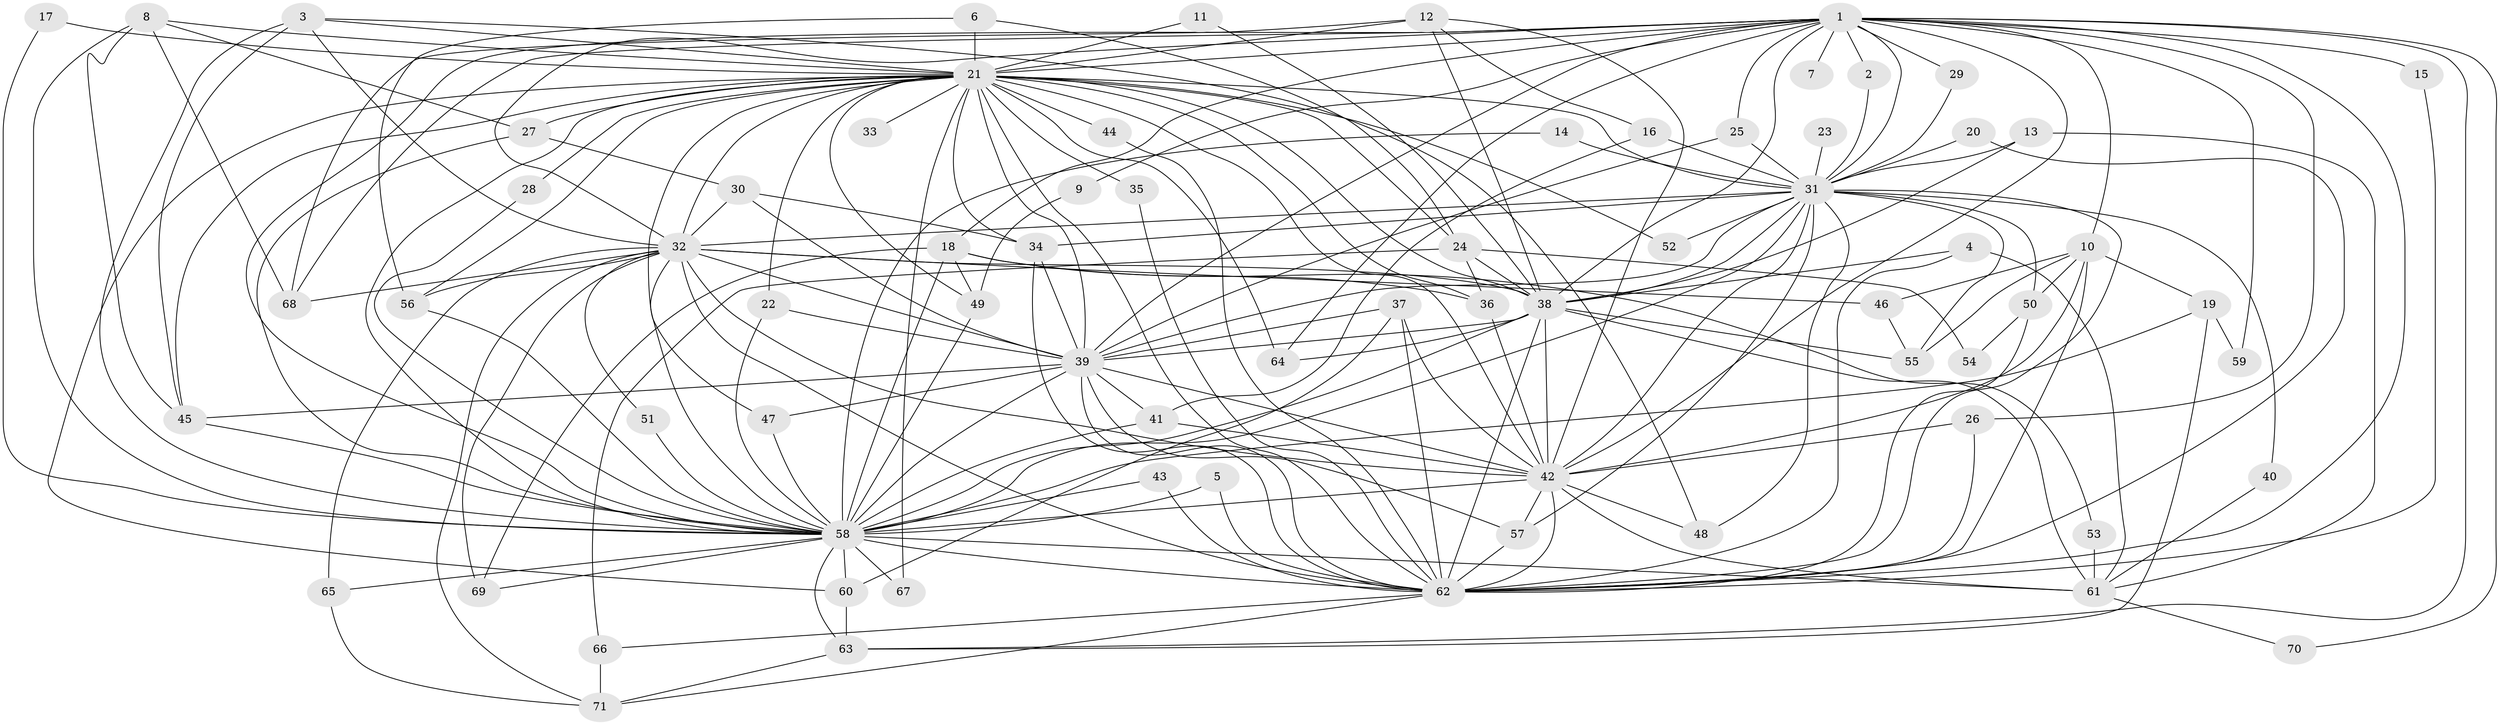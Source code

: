 // original degree distribution, {26: 0.0070921985815602835, 21: 0.0070921985815602835, 22: 0.014184397163120567, 38: 0.014184397163120567, 30: 0.0070921985815602835, 23: 0.0070921985815602835, 27: 0.0070921985815602835, 12: 0.0070921985815602835, 3: 0.19148936170212766, 5: 0.0425531914893617, 8: 0.014184397163120567, 7: 0.014184397163120567, 2: 0.574468085106383, 4: 0.09219858156028368}
// Generated by graph-tools (version 1.1) at 2025/01/03/09/25 03:01:27]
// undirected, 71 vertices, 199 edges
graph export_dot {
graph [start="1"]
  node [color=gray90,style=filled];
  1;
  2;
  3;
  4;
  5;
  6;
  7;
  8;
  9;
  10;
  11;
  12;
  13;
  14;
  15;
  16;
  17;
  18;
  19;
  20;
  21;
  22;
  23;
  24;
  25;
  26;
  27;
  28;
  29;
  30;
  31;
  32;
  33;
  34;
  35;
  36;
  37;
  38;
  39;
  40;
  41;
  42;
  43;
  44;
  45;
  46;
  47;
  48;
  49;
  50;
  51;
  52;
  53;
  54;
  55;
  56;
  57;
  58;
  59;
  60;
  61;
  62;
  63;
  64;
  65;
  66;
  67;
  68;
  69;
  70;
  71;
  1 -- 2 [weight=1.0];
  1 -- 7 [weight=1.0];
  1 -- 9 [weight=1.0];
  1 -- 10 [weight=1.0];
  1 -- 15 [weight=2.0];
  1 -- 18 [weight=1.0];
  1 -- 21 [weight=1.0];
  1 -- 25 [weight=1.0];
  1 -- 26 [weight=1.0];
  1 -- 29 [weight=1.0];
  1 -- 31 [weight=1.0];
  1 -- 32 [weight=2.0];
  1 -- 38 [weight=1.0];
  1 -- 39 [weight=2.0];
  1 -- 42 [weight=1.0];
  1 -- 58 [weight=1.0];
  1 -- 59 [weight=2.0];
  1 -- 62 [weight=1.0];
  1 -- 63 [weight=1.0];
  1 -- 64 [weight=1.0];
  1 -- 68 [weight=1.0];
  1 -- 70 [weight=1.0];
  2 -- 31 [weight=1.0];
  3 -- 21 [weight=1.0];
  3 -- 32 [weight=1.0];
  3 -- 45 [weight=1.0];
  3 -- 48 [weight=1.0];
  3 -- 58 [weight=1.0];
  4 -- 38 [weight=1.0];
  4 -- 61 [weight=1.0];
  4 -- 62 [weight=1.0];
  5 -- 58 [weight=1.0];
  5 -- 62 [weight=1.0];
  6 -- 21 [weight=1.0];
  6 -- 24 [weight=1.0];
  6 -- 56 [weight=1.0];
  8 -- 21 [weight=1.0];
  8 -- 27 [weight=1.0];
  8 -- 45 [weight=1.0];
  8 -- 58 [weight=1.0];
  8 -- 68 [weight=1.0];
  9 -- 49 [weight=1.0];
  10 -- 19 [weight=1.0];
  10 -- 42 [weight=1.0];
  10 -- 46 [weight=1.0];
  10 -- 50 [weight=1.0];
  10 -- 55 [weight=1.0];
  10 -- 62 [weight=1.0];
  11 -- 21 [weight=1.0];
  11 -- 38 [weight=1.0];
  12 -- 16 [weight=1.0];
  12 -- 21 [weight=1.0];
  12 -- 38 [weight=1.0];
  12 -- 42 [weight=1.0];
  12 -- 68 [weight=1.0];
  13 -- 31 [weight=1.0];
  13 -- 38 [weight=1.0];
  13 -- 61 [weight=1.0];
  14 -- 31 [weight=1.0];
  14 -- 58 [weight=2.0];
  15 -- 62 [weight=1.0];
  16 -- 31 [weight=1.0];
  16 -- 41 [weight=1.0];
  17 -- 21 [weight=1.0];
  17 -- 58 [weight=1.0];
  18 -- 36 [weight=1.0];
  18 -- 49 [weight=1.0];
  18 -- 53 [weight=1.0];
  18 -- 58 [weight=2.0];
  18 -- 69 [weight=1.0];
  19 -- 58 [weight=1.0];
  19 -- 59 [weight=1.0];
  19 -- 63 [weight=1.0];
  20 -- 31 [weight=1.0];
  20 -- 62 [weight=1.0];
  21 -- 22 [weight=1.0];
  21 -- 24 [weight=1.0];
  21 -- 27 [weight=1.0];
  21 -- 28 [weight=1.0];
  21 -- 31 [weight=1.0];
  21 -- 32 [weight=1.0];
  21 -- 33 [weight=1.0];
  21 -- 34 [weight=1.0];
  21 -- 35 [weight=1.0];
  21 -- 36 [weight=1.0];
  21 -- 38 [weight=1.0];
  21 -- 39 [weight=4.0];
  21 -- 42 [weight=2.0];
  21 -- 44 [weight=2.0];
  21 -- 45 [weight=1.0];
  21 -- 47 [weight=1.0];
  21 -- 49 [weight=2.0];
  21 -- 52 [weight=1.0];
  21 -- 56 [weight=1.0];
  21 -- 58 [weight=1.0];
  21 -- 60 [weight=1.0];
  21 -- 62 [weight=1.0];
  21 -- 64 [weight=1.0];
  21 -- 67 [weight=1.0];
  22 -- 39 [weight=1.0];
  22 -- 58 [weight=1.0];
  23 -- 31 [weight=1.0];
  24 -- 36 [weight=1.0];
  24 -- 38 [weight=2.0];
  24 -- 54 [weight=1.0];
  24 -- 66 [weight=2.0];
  25 -- 31 [weight=1.0];
  25 -- 39 [weight=1.0];
  26 -- 42 [weight=1.0];
  26 -- 62 [weight=1.0];
  27 -- 30 [weight=1.0];
  27 -- 58 [weight=1.0];
  28 -- 58 [weight=1.0];
  29 -- 31 [weight=1.0];
  30 -- 32 [weight=1.0];
  30 -- 34 [weight=1.0];
  30 -- 39 [weight=1.0];
  31 -- 32 [weight=1.0];
  31 -- 34 [weight=1.0];
  31 -- 38 [weight=1.0];
  31 -- 39 [weight=2.0];
  31 -- 40 [weight=1.0];
  31 -- 42 [weight=2.0];
  31 -- 48 [weight=1.0];
  31 -- 50 [weight=1.0];
  31 -- 52 [weight=1.0];
  31 -- 55 [weight=1.0];
  31 -- 57 [weight=1.0];
  31 -- 58 [weight=1.0];
  31 -- 62 [weight=2.0];
  32 -- 38 [weight=2.0];
  32 -- 39 [weight=3.0];
  32 -- 42 [weight=1.0];
  32 -- 46 [weight=1.0];
  32 -- 51 [weight=1.0];
  32 -- 56 [weight=1.0];
  32 -- 58 [weight=1.0];
  32 -- 62 [weight=3.0];
  32 -- 65 [weight=1.0];
  32 -- 68 [weight=1.0];
  32 -- 69 [weight=1.0];
  32 -- 71 [weight=1.0];
  34 -- 39 [weight=1.0];
  34 -- 62 [weight=1.0];
  35 -- 62 [weight=1.0];
  36 -- 42 [weight=1.0];
  37 -- 39 [weight=1.0];
  37 -- 42 [weight=1.0];
  37 -- 60 [weight=1.0];
  37 -- 62 [weight=1.0];
  38 -- 39 [weight=2.0];
  38 -- 42 [weight=1.0];
  38 -- 55 [weight=1.0];
  38 -- 58 [weight=1.0];
  38 -- 61 [weight=1.0];
  38 -- 62 [weight=4.0];
  38 -- 64 [weight=1.0];
  39 -- 41 [weight=1.0];
  39 -- 42 [weight=2.0];
  39 -- 45 [weight=1.0];
  39 -- 47 [weight=1.0];
  39 -- 57 [weight=1.0];
  39 -- 58 [weight=5.0];
  39 -- 62 [weight=2.0];
  40 -- 61 [weight=1.0];
  41 -- 42 [weight=1.0];
  41 -- 58 [weight=1.0];
  42 -- 48 [weight=1.0];
  42 -- 57 [weight=1.0];
  42 -- 58 [weight=2.0];
  42 -- 61 [weight=2.0];
  42 -- 62 [weight=1.0];
  43 -- 58 [weight=1.0];
  43 -- 62 [weight=1.0];
  44 -- 62 [weight=1.0];
  45 -- 58 [weight=1.0];
  46 -- 55 [weight=1.0];
  47 -- 58 [weight=1.0];
  49 -- 58 [weight=1.0];
  50 -- 54 [weight=1.0];
  50 -- 62 [weight=1.0];
  51 -- 58 [weight=1.0];
  53 -- 61 [weight=1.0];
  56 -- 58 [weight=1.0];
  57 -- 62 [weight=1.0];
  58 -- 60 [weight=1.0];
  58 -- 61 [weight=1.0];
  58 -- 62 [weight=1.0];
  58 -- 63 [weight=1.0];
  58 -- 65 [weight=1.0];
  58 -- 67 [weight=1.0];
  58 -- 69 [weight=1.0];
  60 -- 63 [weight=1.0];
  61 -- 70 [weight=1.0];
  62 -- 66 [weight=1.0];
  62 -- 71 [weight=1.0];
  63 -- 71 [weight=1.0];
  65 -- 71 [weight=1.0];
  66 -- 71 [weight=1.0];
}
